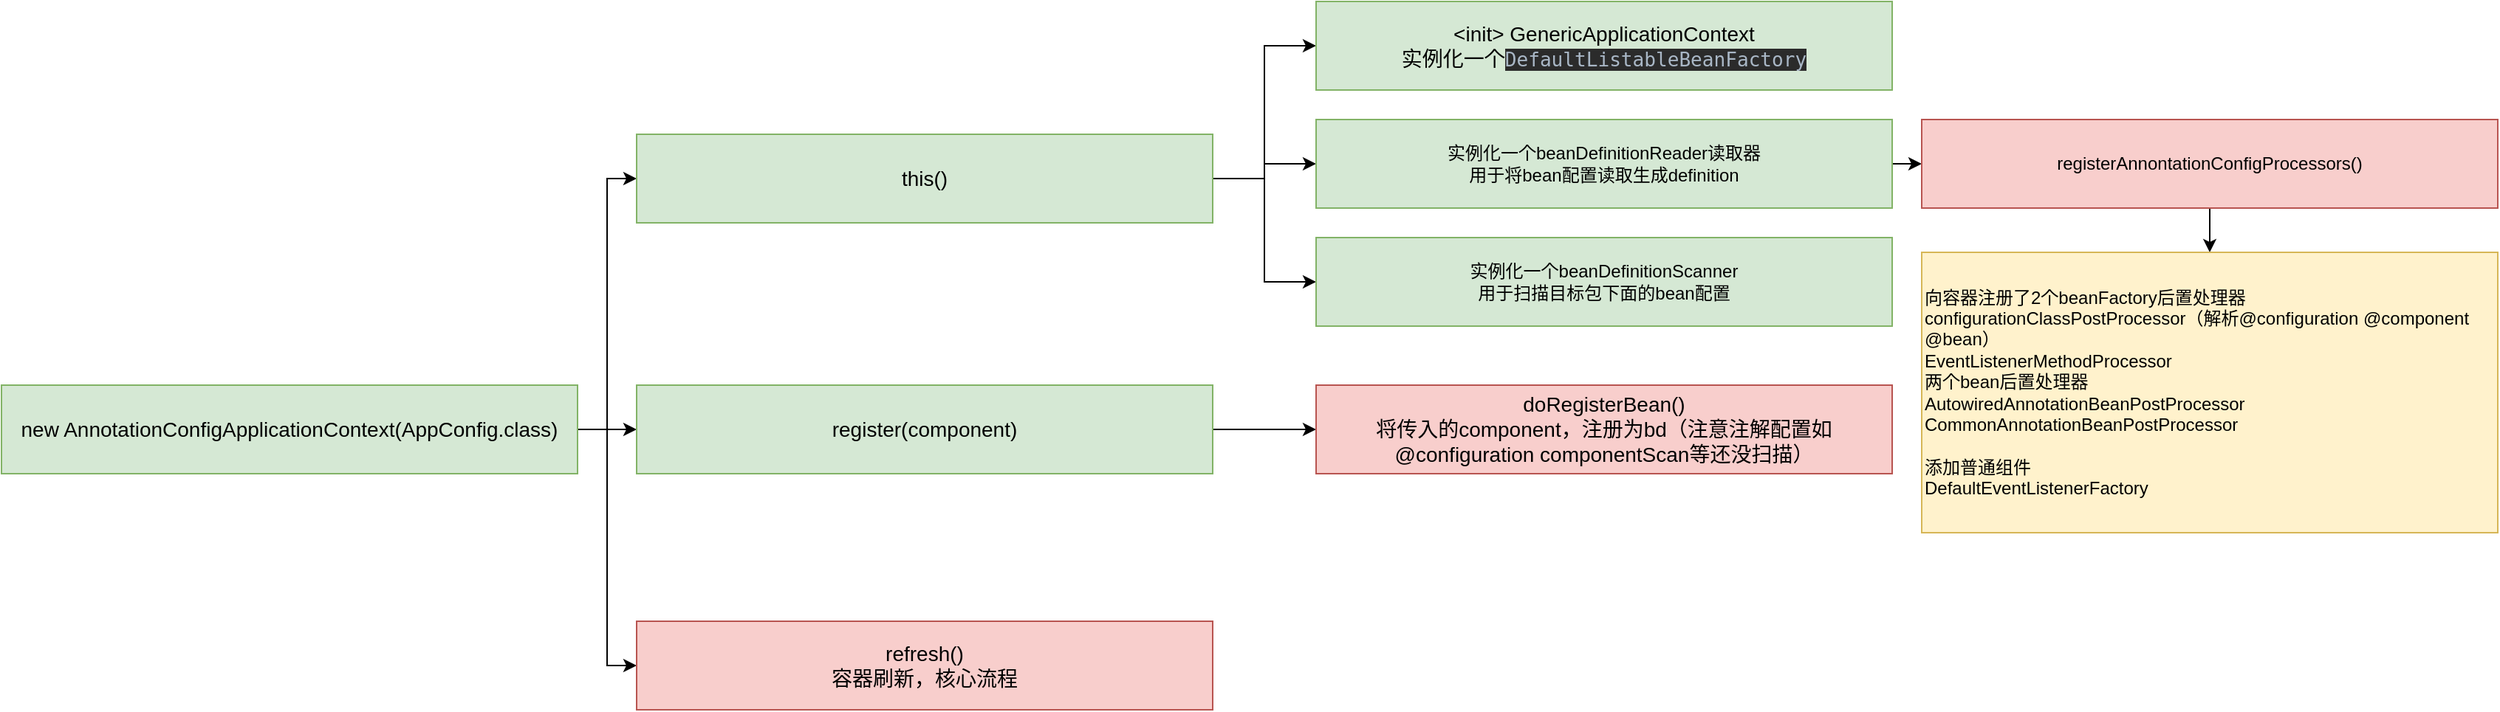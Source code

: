 <mxfile version="12.4.2" type="device" pages="4"><diagram id="pYMN3fsYN4N0WyHmOAev" name="容器启动-入口"><mxGraphModel dx="1086" dy="806" grid="1" gridSize="10" guides="1" tooltips="1" connect="1" arrows="1" fold="1" page="1" pageScale="1" pageWidth="1654" pageHeight="1169" math="0" shadow="0"><root><mxCell id="0"/><mxCell id="1" parent="0"/><mxCell id="NM5oHBz1n3kfvvqqsfkn-13" style="edgeStyle=orthogonalEdgeStyle;rounded=0;orthogonalLoop=1;jettySize=auto;html=1;exitX=1;exitY=0.5;exitDx=0;exitDy=0;entryX=0;entryY=0.5;entryDx=0;entryDy=0;" parent="1" source="NM5oHBz1n3kfvvqqsfkn-1" target="NM5oHBz1n3kfvvqqsfkn-5" edge="1"><mxGeometry relative="1" as="geometry"/></mxCell><mxCell id="NM5oHBz1n3kfvvqqsfkn-14" style="edgeStyle=orthogonalEdgeStyle;rounded=0;orthogonalLoop=1;jettySize=auto;html=1;exitX=1;exitY=0.5;exitDx=0;exitDy=0;entryX=0;entryY=0.5;entryDx=0;entryDy=0;" parent="1" source="NM5oHBz1n3kfvvqqsfkn-1" target="NM5oHBz1n3kfvvqqsfkn-2" edge="1"><mxGeometry relative="1" as="geometry"/></mxCell><mxCell id="NM5oHBz1n3kfvvqqsfkn-15" style="edgeStyle=orthogonalEdgeStyle;rounded=0;orthogonalLoop=1;jettySize=auto;html=1;exitX=1;exitY=0.5;exitDx=0;exitDy=0;entryX=0;entryY=0.5;entryDx=0;entryDy=0;" parent="1" source="NM5oHBz1n3kfvvqqsfkn-1" target="NM5oHBz1n3kfvvqqsfkn-6" edge="1"><mxGeometry relative="1" as="geometry"/></mxCell><mxCell id="NM5oHBz1n3kfvvqqsfkn-1" value="&lt;font style=&quot;font-size: 14px&quot;&gt;new AnnotationConfigApplicationContext(AppConfig.class)&lt;/font&gt;" style="rounded=0;whiteSpace=wrap;html=1;fillColor=#d5e8d4;strokeColor=#82b366;" parent="1" vertex="1"><mxGeometry x="10" y="280" width="390" height="60" as="geometry"/></mxCell><mxCell id="NM5oHBz1n3kfvvqqsfkn-17" style="edgeStyle=orthogonalEdgeStyle;rounded=0;orthogonalLoop=1;jettySize=auto;html=1;exitX=1;exitY=0.5;exitDx=0;exitDy=0;" parent="1" source="NM5oHBz1n3kfvvqqsfkn-2" target="NM5oHBz1n3kfvvqqsfkn-8" edge="1"><mxGeometry relative="1" as="geometry"/></mxCell><mxCell id="NM5oHBz1n3kfvvqqsfkn-18" style="edgeStyle=orthogonalEdgeStyle;rounded=0;orthogonalLoop=1;jettySize=auto;html=1;exitX=1;exitY=0.5;exitDx=0;exitDy=0;entryX=0;entryY=0.5;entryDx=0;entryDy=0;" parent="1" source="NM5oHBz1n3kfvvqqsfkn-2" target="NM5oHBz1n3kfvvqqsfkn-7" edge="1"><mxGeometry relative="1" as="geometry"/></mxCell><mxCell id="NM5oHBz1n3kfvvqqsfkn-19" style="edgeStyle=orthogonalEdgeStyle;rounded=0;orthogonalLoop=1;jettySize=auto;html=1;exitX=1;exitY=0.5;exitDx=0;exitDy=0;entryX=0;entryY=0.5;entryDx=0;entryDy=0;" parent="1" source="NM5oHBz1n3kfvvqqsfkn-2" target="NM5oHBz1n3kfvvqqsfkn-9" edge="1"><mxGeometry relative="1" as="geometry"/></mxCell><mxCell id="NM5oHBz1n3kfvvqqsfkn-2" value="&lt;font style=&quot;font-size: 14px&quot;&gt;this()&lt;br&gt;&lt;/font&gt;" style="rounded=0;whiteSpace=wrap;html=1;fillColor=#d5e8d4;strokeColor=#82b366;" parent="1" vertex="1"><mxGeometry x="440" y="110" width="390" height="60" as="geometry"/></mxCell><mxCell id="NM5oHBz1n3kfvvqqsfkn-20" style="edgeStyle=orthogonalEdgeStyle;rounded=0;orthogonalLoop=1;jettySize=auto;html=1;exitX=1;exitY=0.5;exitDx=0;exitDy=0;" parent="1" source="NM5oHBz1n3kfvvqqsfkn-5" target="NM5oHBz1n3kfvvqqsfkn-16" edge="1"><mxGeometry relative="1" as="geometry"/></mxCell><mxCell id="NM5oHBz1n3kfvvqqsfkn-5" value="&lt;font style=&quot;font-size: 14px&quot;&gt;register(component)&lt;br&gt;&lt;/font&gt;" style="rounded=0;whiteSpace=wrap;html=1;fillColor=#d5e8d4;strokeColor=#82b366;" parent="1" vertex="1"><mxGeometry x="440" y="280" width="390" height="60" as="geometry"/></mxCell><mxCell id="NM5oHBz1n3kfvvqqsfkn-6" value="&lt;font style=&quot;font-size: 14px&quot;&gt;refresh()&lt;br&gt;容器刷新，核心流程&lt;br&gt;&lt;/font&gt;" style="rounded=0;whiteSpace=wrap;html=1;fillColor=#f8cecc;strokeColor=#b85450;" parent="1" vertex="1"><mxGeometry x="440" y="440" width="390" height="60" as="geometry"/></mxCell><mxCell id="NM5oHBz1n3kfvvqqsfkn-7" value="&lt;font style=&quot;font-size: 14px&quot;&gt;&amp;lt;init&amp;gt; GenericApplicationContext &lt;br&gt;实例化一个&lt;/font&gt;&lt;span style=&quot;background-color: rgb(43 , 43 , 43) ; color: rgb(169 , 183 , 198) ; font-family: &amp;#34;jetbrains mono&amp;#34; , monospace ; font-size: 9.8pt&quot;&gt;DefaultListableBeanFactory&lt;/span&gt;" style="rounded=0;whiteSpace=wrap;html=1;fillColor=#d5e8d4;strokeColor=#82b366;" parent="1" vertex="1"><mxGeometry x="900" y="20" width="390" height="60" as="geometry"/></mxCell><mxCell id="NM5oHBz1n3kfvvqqsfkn-21" style="edgeStyle=orthogonalEdgeStyle;rounded=0;orthogonalLoop=1;jettySize=auto;html=1;exitX=1;exitY=0.5;exitDx=0;exitDy=0;entryX=0;entryY=0.5;entryDx=0;entryDy=0;" parent="1" source="NM5oHBz1n3kfvvqqsfkn-8" target="NM5oHBz1n3kfvvqqsfkn-10" edge="1"><mxGeometry relative="1" as="geometry"/></mxCell><mxCell id="NM5oHBz1n3kfvvqqsfkn-8" value="实例化一个beanDefinitionReader读取器&lt;br&gt;用于将bean配置读取生成definition" style="rounded=0;whiteSpace=wrap;html=1;fillColor=#d5e8d4;strokeColor=#82b366;" parent="1" vertex="1"><mxGeometry x="900" y="100" width="390" height="60" as="geometry"/></mxCell><mxCell id="NM5oHBz1n3kfvvqqsfkn-9" value="实例化一个beanDefinitionScanner&lt;br&gt;用于扫描目标包下面的bean配置" style="rounded=0;whiteSpace=wrap;html=1;fillColor=#d5e8d4;strokeColor=#82b366;" parent="1" vertex="1"><mxGeometry x="900" y="180" width="390" height="60" as="geometry"/></mxCell><mxCell id="NM5oHBz1n3kfvvqqsfkn-12" value="" style="edgeStyle=orthogonalEdgeStyle;rounded=0;orthogonalLoop=1;jettySize=auto;html=1;" parent="1" source="NM5oHBz1n3kfvvqqsfkn-10" target="NM5oHBz1n3kfvvqqsfkn-11" edge="1"><mxGeometry relative="1" as="geometry"/></mxCell><mxCell id="NM5oHBz1n3kfvvqqsfkn-10" value="registerAnnontationConfigProcessors()" style="rounded=0;whiteSpace=wrap;html=1;fillColor=#f8cecc;strokeColor=#b85450;" parent="1" vertex="1"><mxGeometry x="1310" y="100" width="390" height="60" as="geometry"/></mxCell><mxCell id="NM5oHBz1n3kfvvqqsfkn-11" value="向容器注册了2个beanFactory后置处理器&lt;br&gt;configurationClassPostProcessor（解析@configuration @component @bean）&lt;br&gt;EventListenerMethodProcessor&lt;br&gt;两个bean后置处理器&lt;br&gt;AutowiredAnnotationBeanPostProcessor&lt;br&gt;CommonAnnotationBeanPostProcessor&lt;br&gt;&lt;br&gt;添加普通组件&lt;br&gt;DefaultEventListenerFactory" style="rounded=0;whiteSpace=wrap;html=1;fillColor=#fff2cc;strokeColor=#d6b656;align=left;" parent="1" vertex="1"><mxGeometry x="1310" y="190" width="390" height="190" as="geometry"/></mxCell><mxCell id="NM5oHBz1n3kfvvqqsfkn-16" value="&lt;font style=&quot;font-size: 14px&quot;&gt;doRegisterBean()&lt;br&gt;将传入的component，注册为bd（注意注解配置如@configuration componentScan等还没扫描）&lt;br&gt;&lt;/font&gt;" style="rounded=0;whiteSpace=wrap;html=1;fillColor=#f8cecc;strokeColor=#b85450;" parent="1" vertex="1"><mxGeometry x="900" y="280" width="390" height="60" as="geometry"/></mxCell></root></mxGraphModel></diagram><diagram id="DjFJd9bGTJXpqnNMROrU" name="bean初始化"><mxGraphModel dx="1086" dy="806" grid="1" gridSize="10" guides="1" tooltips="1" connect="1" arrows="1" fold="1" page="1" pageScale="1" pageWidth="1169" pageHeight="827" math="0" shadow="0"><root><mxCell id="uM26ZJ2hv5CZQayb3F5K-0"/><mxCell id="uM26ZJ2hv5CZQayb3F5K-1" parent="uM26ZJ2hv5CZQayb3F5K-0"/><mxCell id="zNPEJACoETJBMyPjRI6F-11" value="" style="rounded=1;whiteSpace=wrap;html=1;fillColor=#EFF1F3;strokeColor=none;" parent="uM26ZJ2hv5CZQayb3F5K-1" vertex="1"><mxGeometry x="510" y="150" width="720" height="360" as="geometry"/></mxCell><mxCell id="uM26ZJ2hv5CZQayb3F5K-4" value="" style="edgeStyle=orthogonalEdgeStyle;rounded=1;orthogonalLoop=1;jettySize=auto;html=1;strokeColor=#696773;strokeWidth=2;" parent="uM26ZJ2hv5CZQayb3F5K-1" source="uM26ZJ2hv5CZQayb3F5K-2" target="uM26ZJ2hv5CZQayb3F5K-3" edge="1"><mxGeometry relative="1" as="geometry"/></mxCell><mxCell id="uM26ZJ2hv5CZQayb3F5K-2" value="&lt;font face=&quot;Courier New&quot; style=&quot;font-size: 14px&quot;&gt;getBean()&lt;/font&gt;" style="rounded=1;whiteSpace=wrap;html=1;strokeColor=none;fillColor=#95E1D3;shadow=1;" parent="uM26ZJ2hv5CZQayb3F5K-1" vertex="1"><mxGeometry x="300" y="100" width="120" height="60" as="geometry"/></mxCell><mxCell id="zNPEJACoETJBMyPjRI6F-3" style="edgeStyle=orthogonalEdgeStyle;rounded=1;orthogonalLoop=1;jettySize=auto;html=1;strokeColor=#696773;strokeWidth=2;" parent="uM26ZJ2hv5CZQayb3F5K-1" source="uM26ZJ2hv5CZQayb3F5K-3" target="zNPEJACoETJBMyPjRI6F-2" edge="1"><mxGeometry relative="1" as="geometry"/></mxCell><mxCell id="uM26ZJ2hv5CZQayb3F5K-3" value="doGetBean" style="rounded=1;whiteSpace=wrap;html=1;shadow=1;strokeColor=none;fillColor=#F8CECC;" parent="uM26ZJ2hv5CZQayb3F5K-1" vertex="1"><mxGeometry x="300" y="190" width="120" height="60" as="geometry"/></mxCell><mxCell id="zNPEJACoETJBMyPjRI6F-5" value="" style="edgeStyle=orthogonalEdgeStyle;rounded=1;orthogonalLoop=1;jettySize=auto;html=1;strokeColor=#696773;strokeWidth=2;" parent="uM26ZJ2hv5CZQayb3F5K-1" source="zNPEJACoETJBMyPjRI6F-2" target="zNPEJACoETJBMyPjRI6F-4" edge="1"><mxGeometry relative="1" as="geometry"/></mxCell><mxCell id="zNPEJACoETJBMyPjRI6F-2" value="&lt;font face=&quot;Courier New&quot;&gt;&lt;span style=&quot;white-space: normal&quot;&gt;getSingleton&lt;/span&gt;&lt;br style=&quot;white-space: normal&quot;&gt;&lt;span style=&quot;white-space: normal&quot;&gt;查找是否已经创建过&lt;/span&gt;&lt;/font&gt;" style="rhombus;whiteSpace=wrap;html=1;strokeColor=#000000;rounded=1;" parent="uM26ZJ2hv5CZQayb3F5K-1" vertex="1"><mxGeometry x="280" y="280" width="160" height="80" as="geometry"/></mxCell><mxCell id="zNPEJACoETJBMyPjRI6F-8" value="" style="edgeStyle=orthogonalEdgeStyle;rounded=1;orthogonalLoop=1;jettySize=auto;html=1;strokeColor=#696773;strokeWidth=2;" parent="uM26ZJ2hv5CZQayb3F5K-1" source="zNPEJACoETJBMyPjRI6F-4" target="zNPEJACoETJBMyPjRI6F-7" edge="1"><mxGeometry relative="1" as="geometry"/></mxCell><mxCell id="zNPEJACoETJBMyPjRI6F-4" value="&lt;font face=&quot;Courier New&quot;&gt;getSingleton&lt;br&gt;(beanName,createBean())&lt;/font&gt;" style="rounded=1;whiteSpace=wrap;html=1;fillColor=#ffe6cc;strokeColor=#d79b00;" parent="uM26ZJ2hv5CZQayb3F5K-1" vertex="1"><mxGeometry x="280" y="381" width="160" height="60" as="geometry"/></mxCell><mxCell id="zNPEJACoETJBMyPjRI6F-12" value="" style="edgeStyle=orthogonalEdgeStyle;rounded=1;orthogonalLoop=1;jettySize=auto;html=1;strokeWidth=2;strokeColor=#696773;" parent="uM26ZJ2hv5CZQayb3F5K-1" source="zNPEJACoETJBMyPjRI6F-7" target="zNPEJACoETJBMyPjRI6F-11" edge="1"><mxGeometry relative="1" as="geometry"/></mxCell><mxCell id="zNPEJACoETJBMyPjRI6F-7" value="&lt;font face=&quot;Courier New&quot;&gt;beforeSingletonCreation&lt;br&gt;设置状态为创建中&lt;/font&gt;" style="rounded=1;whiteSpace=wrap;html=1;shadow=1;" parent="uM26ZJ2hv5CZQayb3F5K-1" vertex="1"><mxGeometry x="280" y="470" width="160" height="60" as="geometry"/></mxCell><mxCell id="zNPEJACoETJBMyPjRI6F-15" value="" style="edgeStyle=orthogonalEdgeStyle;rounded=1;orthogonalLoop=1;jettySize=auto;html=1;strokeColor=#696773;strokeWidth=2;" parent="uM26ZJ2hv5CZQayb3F5K-1" source="zNPEJACoETJBMyPjRI6F-9" target="zNPEJACoETJBMyPjRI6F-14" edge="1"><mxGeometry relative="1" as="geometry"/></mxCell><mxCell id="zNPEJACoETJBMyPjRI6F-9" value="&lt;font face=&quot;Courier New&quot;&gt;InstantiationAwareBeanPostProcessor&lt;br&gt;实例化before调用&lt;/font&gt;" style="rounded=1;whiteSpace=wrap;html=1;shadow=1;" parent="uM26ZJ2hv5CZQayb3F5K-1" vertex="1"><mxGeometry x="530" y="180" width="220" height="40" as="geometry"/></mxCell><mxCell id="zNPEJACoETJBMyPjRI6F-17" value="" style="edgeStyle=orthogonalEdgeStyle;rounded=1;orthogonalLoop=1;jettySize=auto;html=1;strokeColor=#696773;strokeWidth=2;" parent="uM26ZJ2hv5CZQayb3F5K-1" source="zNPEJACoETJBMyPjRI6F-14" target="zNPEJACoETJBMyPjRI6F-16" edge="1"><mxGeometry relative="1" as="geometry"/></mxCell><mxCell id="zNPEJACoETJBMyPjRI6F-14" value="&lt;font face=&quot;Courier New&quot;&gt;doCreateBean&lt;/font&gt;" style="rounded=1;whiteSpace=wrap;html=1;shadow=1;" parent="uM26ZJ2hv5CZQayb3F5K-1" vertex="1"><mxGeometry x="530" y="240" width="220" height="40" as="geometry"/></mxCell><mxCell id="S4KTBILCvPMJsdAtGFYW-5" style="edgeStyle=orthogonalEdgeStyle;rounded=1;orthogonalLoop=1;jettySize=auto;html=1;entryX=0.5;entryY=0;entryDx=0;entryDy=0;strokeColor=#696773;strokeWidth=2;" parent="uM26ZJ2hv5CZQayb3F5K-1" source="zNPEJACoETJBMyPjRI6F-16" target="S4KTBILCvPMJsdAtGFYW-0" edge="1"><mxGeometry relative="1" as="geometry"/></mxCell><mxCell id="zNPEJACoETJBMyPjRI6F-16" value="&lt;font face=&quot;Courier New&quot;&gt;createBeanInstance&lt;br&gt;实例化，分配内存空间&lt;/font&gt;" style="rounded=1;whiteSpace=wrap;html=1;shadow=1;" parent="uM26ZJ2hv5CZQayb3F5K-1" vertex="1"><mxGeometry x="530" y="310" width="220" height="40" as="geometry"/></mxCell><mxCell id="zNPEJACoETJBMyPjRI6F-6" value="否" style="text;html=1;align=center;verticalAlign=middle;resizable=0;points=[];;autosize=1;" parent="uM26ZJ2hv5CZQayb3F5K-1" vertex="1"><mxGeometry x="390" y="350" width="30" height="20" as="geometry"/></mxCell><mxCell id="S4KTBILCvPMJsdAtGFYW-1" value="&lt;font face=&quot;Comic Sans MS&quot; style=&quot;font-size: 18px&quot;&gt;createBean&lt;/font&gt;" style="text;html=1;align=center;verticalAlign=middle;resizable=0;points=[];;autosize=1;" parent="uM26ZJ2hv5CZQayb3F5K-1" vertex="1"><mxGeometry x="655" y="141" width="110" height="20" as="geometry"/></mxCell><mxCell id="S4KTBILCvPMJsdAtGFYW-7" style="edgeStyle=orthogonalEdgeStyle;rounded=1;orthogonalLoop=1;jettySize=auto;html=1;exitX=0.5;exitY=1;exitDx=0;exitDy=0;strokeColor=#696773;strokeWidth=2;" parent="uM26ZJ2hv5CZQayb3F5K-1" source="S4KTBILCvPMJsdAtGFYW-0" target="S4KTBILCvPMJsdAtGFYW-6" edge="1"><mxGeometry relative="1" as="geometry"/></mxCell><mxCell id="S4KTBILCvPMJsdAtGFYW-10" style="edgeStyle=orthogonalEdgeStyle;rounded=0;orthogonalLoop=1;jettySize=auto;html=1;exitX=1;exitY=0.5;exitDx=0;exitDy=0;entryX=0.5;entryY=0;entryDx=0;entryDy=0;" parent="uM26ZJ2hv5CZQayb3F5K-1" source="S4KTBILCvPMJsdAtGFYW-0" target="S4KTBILCvPMJsdAtGFYW-8" edge="1"><mxGeometry relative="1" as="geometry"><Array as="points"><mxPoint x="760" y="160"/><mxPoint x="890" y="160"/></Array></mxGeometry></mxCell><mxCell id="S4KTBILCvPMJsdAtGFYW-0" value="单例&amp;amp;允许循环依赖&amp;amp;创建中" style="rhombus;whiteSpace=wrap;html=1;rounded=1;shadow=1;" parent="uM26ZJ2hv5CZQayb3F5K-1" vertex="1"><mxGeometry x="520" y="377" width="240" height="50" as="geometry"/></mxCell><mxCell id="S4KTBILCvPMJsdAtGFYW-11" style="edgeStyle=orthogonalEdgeStyle;rounded=1;orthogonalLoop=1;jettySize=auto;html=1;entryX=0.5;entryY=0;entryDx=0;entryDy=0;strokeColor=#696773;strokeWidth=2;" parent="uM26ZJ2hv5CZQayb3F5K-1" source="S4KTBILCvPMJsdAtGFYW-6" target="S4KTBILCvPMJsdAtGFYW-8" edge="1"><mxGeometry relative="1" as="geometry"><Array as="points"><mxPoint x="760" y="460"/><mxPoint x="760" y="160"/><mxPoint x="890" y="160"/></Array></mxGeometry></mxCell><mxCell id="S4KTBILCvPMJsdAtGFYW-6" value="放置到三级缓存" style="rounded=1;whiteSpace=wrap;html=1;shadow=1;" parent="uM26ZJ2hv5CZQayb3F5K-1" vertex="1"><mxGeometry x="530" y="440" width="220" height="40" as="geometry"/></mxCell><mxCell id="S4KTBILCvPMJsdAtGFYW-15" style="edgeStyle=orthogonalEdgeStyle;rounded=1;orthogonalLoop=1;jettySize=auto;html=1;exitX=0.5;exitY=1;exitDx=0;exitDy=0;entryX=0.5;entryY=0;entryDx=0;entryDy=0;strokeColor=#696773;strokeWidth=2;" parent="uM26ZJ2hv5CZQayb3F5K-1" source="S4KTBILCvPMJsdAtGFYW-8" target="S4KTBILCvPMJsdAtGFYW-12" edge="1"><mxGeometry relative="1" as="geometry"/></mxCell><mxCell id="S4KTBILCvPMJsdAtGFYW-8" value="&lt;font face=&quot;Courier New&quot;&gt;populateBean&lt;br&gt;属性注入(依赖注入)&lt;/font&gt;" style="rounded=1;whiteSpace=wrap;html=1;fillColor=#fff2cc;strokeColor=#d6b656;shadow=1;comic=1;" parent="uM26ZJ2hv5CZQayb3F5K-1" vertex="1"><mxGeometry x="780" y="180" width="220" height="40" as="geometry"/></mxCell><mxCell id="Brsr0SF8CHQPM2Bq_oM_-2" style="edgeStyle=orthogonalEdgeStyle;rounded=1;orthogonalLoop=1;jettySize=auto;html=1;exitX=0.5;exitY=1;exitDx=0;exitDy=0;entryX=0.5;entryY=0;entryDx=0;entryDy=0;strokeColor=#696773;strokeWidth=2;" parent="uM26ZJ2hv5CZQayb3F5K-1" source="S4KTBILCvPMJsdAtGFYW-12" target="S4KTBILCvPMJsdAtGFYW-16" edge="1"><mxGeometry relative="1" as="geometry"/></mxCell><mxCell id="S4KTBILCvPMJsdAtGFYW-12" value="&lt;font face=&quot;Courier New&quot;&gt;InstantiationAwareBeanPostProcessor&lt;br&gt;实例化after调用&lt;/font&gt;" style="rounded=1;whiteSpace=wrap;html=1;shadow=1;" parent="uM26ZJ2hv5CZQayb3F5K-1" vertex="1"><mxGeometry x="780" y="240" width="220" height="40" as="geometry"/></mxCell><mxCell id="Brsr0SF8CHQPM2Bq_oM_-3" style="edgeStyle=orthogonalEdgeStyle;rounded=1;orthogonalLoop=1;jettySize=auto;html=1;exitX=0.5;exitY=1;exitDx=0;exitDy=0;entryX=0.5;entryY=0;entryDx=0;entryDy=0;strokeColor=#696773;strokeWidth=2;" parent="uM26ZJ2hv5CZQayb3F5K-1" source="S4KTBILCvPMJsdAtGFYW-16" target="S4KTBILCvPMJsdAtGFYW-17" edge="1"><mxGeometry relative="1" as="geometry"/></mxCell><mxCell id="S4KTBILCvPMJsdAtGFYW-16" value="&lt;font face=&quot;Courier New&quot;&gt;AutowiredAnnotationBeanPostProcessor&lt;br&gt;#postProcessProperties&lt;br&gt;依赖注入(细化流程图，依赖注入)&lt;/font&gt;" style="rounded=1;whiteSpace=wrap;html=1;fillColor=#f8cecc;strokeColor=#b85450;shadow=1;" parent="uM26ZJ2hv5CZQayb3F5K-1" vertex="1"><mxGeometry x="780" y="300" width="220" height="40" as="geometry"/></mxCell><mxCell id="9megY2a3avM6N4znfFZf-0" style="edgeStyle=orthogonalEdgeStyle;rounded=1;orthogonalLoop=1;jettySize=auto;html=1;exitX=0.5;exitY=1;exitDx=0;exitDy=0;entryX=0.5;entryY=0;entryDx=0;entryDy=0;dashed=1;strokeColor=#696773;strokeWidth=2;" edge="1" parent="uM26ZJ2hv5CZQayb3F5K-1" source="S4KTBILCvPMJsdAtGFYW-17" target="S4KTBILCvPMJsdAtGFYW-18"><mxGeometry relative="1" as="geometry"/></mxCell><mxCell id="S4KTBILCvPMJsdAtGFYW-17" value="&lt;font face=&quot;Courier New&quot;&gt;initializeBean&lt;/font&gt;" style="rounded=1;whiteSpace=wrap;html=1;fillColor=#fff2cc;strokeColor=#d6b656;comic=1;shadow=1;" parent="uM26ZJ2hv5CZQayb3F5K-1" vertex="1"><mxGeometry x="780" y="360" width="220" height="40" as="geometry"/></mxCell><mxCell id="9megY2a3avM6N4znfFZf-1" style="edgeStyle=orthogonalEdgeStyle;rounded=1;orthogonalLoop=1;jettySize=auto;html=1;exitX=0.5;exitY=1;exitDx=0;exitDy=0;entryX=0.5;entryY=0;entryDx=0;entryDy=0;dashed=1;strokeColor=#696773;strokeWidth=2;" edge="1" parent="uM26ZJ2hv5CZQayb3F5K-1" source="S4KTBILCvPMJsdAtGFYW-18" target="S4KTBILCvPMJsdAtGFYW-19"><mxGeometry relative="1" as="geometry"/></mxCell><mxCell id="S4KTBILCvPMJsdAtGFYW-18" value="&lt;font face=&quot;Courier New&quot;&gt;postProcessBeforeInitialization&lt;br&gt;bbp的before&lt;/font&gt;" style="rounded=1;whiteSpace=wrap;html=1;shadow=1;" parent="uM26ZJ2hv5CZQayb3F5K-1" vertex="1"><mxGeometry x="780" y="410" width="220" height="40" as="geometry"/></mxCell><mxCell id="9megY2a3avM6N4znfFZf-2" style="edgeStyle=orthogonalEdgeStyle;rounded=1;orthogonalLoop=1;jettySize=auto;html=1;exitX=1;exitY=0.5;exitDx=0;exitDy=0;entryX=0.5;entryY=0;entryDx=0;entryDy=0;strokeColor=#696773;strokeWidth=2;" edge="1" parent="uM26ZJ2hv5CZQayb3F5K-1" source="S4KTBILCvPMJsdAtGFYW-19" target="S4KTBILCvPMJsdAtGFYW-20"><mxGeometry relative="1" as="geometry"><Array as="points"><mxPoint x="1010" y="490"/><mxPoint x="1010" y="160"/><mxPoint x="1120" y="160"/></Array></mxGeometry></mxCell><mxCell id="S4KTBILCvPMJsdAtGFYW-19" value="&lt;font face=&quot;Courier New&quot;&gt;调用对象的&amp;lt;init&amp;gt;&lt;/font&gt;" style="rounded=1;whiteSpace=wrap;html=1;shadow=1;" parent="uM26ZJ2hv5CZQayb3F5K-1" vertex="1"><mxGeometry x="780" y="470" width="220" height="40" as="geometry"/></mxCell><mxCell id="Brsr0SF8CHQPM2Bq_oM_-1" value="" style="edgeStyle=orthogonalEdgeStyle;rounded=1;orthogonalLoop=1;jettySize=auto;html=1;strokeColor=#696773;strokeWidth=2;" parent="uM26ZJ2hv5CZQayb3F5K-1" source="S4KTBILCvPMJsdAtGFYW-20" target="Brsr0SF8CHQPM2Bq_oM_-0" edge="1"><mxGeometry relative="1" as="geometry"/></mxCell><mxCell id="S4KTBILCvPMJsdAtGFYW-20" value="&lt;font face=&quot;Courier New&quot;&gt;postProcessAfterInitialization&lt;br&gt;bbp的after&lt;/font&gt;" style="rounded=1;whiteSpace=wrap;html=1;shadow=1;" parent="uM26ZJ2hv5CZQayb3F5K-1" vertex="1"><mxGeometry x="1010" y="180" width="220" height="40" as="geometry"/></mxCell><mxCell id="Brsr0SF8CHQPM2Bq_oM_-0" value="&lt;font face=&quot;Courier New&quot;&gt;addSingleton&lt;br&gt;添加到一级缓存，移除二三级里面的缓存&lt;/font&gt;" style="rounded=1;whiteSpace=wrap;html=1;shadow=1;" parent="uM26ZJ2hv5CZQayb3F5K-1" vertex="1"><mxGeometry x="1010" y="240" width="220" height="40" as="geometry"/></mxCell></root></mxGraphModel></diagram><diagram id="4JRdSMWInoxa9SPNkTK8" name="bean生命周期"><mxGraphModel dx="1086" dy="806" grid="1" gridSize="10" guides="1" tooltips="1" connect="1" arrows="1" fold="1" page="1" pageScale="1" pageWidth="1169" pageHeight="827" math="0" shadow="0"><root><mxCell id="PotaeT-94SFoZimRO215-0"/><mxCell id="PotaeT-94SFoZimRO215-1" parent="PotaeT-94SFoZimRO215-0"/><mxCell id="6Ll3mqM2pIyzprvriCUN-0" value="" style="rounded=1;whiteSpace=wrap;html=1;strokeColor=none;shadow=0;glass=0;comic=0;gradientColor=none;fontFamily=Courier New;fontColor=#FFFFFF;fillColor=#f4f1de;" vertex="1" parent="PotaeT-94SFoZimRO215-1"><mxGeometry x="375" width="390" height="700" as="geometry"/></mxCell><mxCell id="-RKv-yFlmaoiHUxmO1wg-2" value="" style="edgeStyle=orthogonalEdgeStyle;rounded=0;orthogonalLoop=1;jettySize=auto;html=1;strokeColor=#666666;strokeWidth=2;" parent="PotaeT-94SFoZimRO215-1" source="-RKv-yFlmaoiHUxmO1wg-0" target="-RKv-yFlmaoiHUxmO1wg-1" edge="1"><mxGeometry relative="1" as="geometry"/></mxCell><mxCell id="-RKv-yFlmaoiHUxmO1wg-0" value="&lt;font face=&quot;Courier New&quot;&gt;实例化(Instantiation)&lt;/font&gt;" style="rounded=1;whiteSpace=wrap;html=1;fillColor=#E07A5F;shadow=1;strokeColor=none;" parent="PotaeT-94SFoZimRO215-1" vertex="1"><mxGeometry x="510" y="170" width="120" height="60" as="geometry"/></mxCell><mxCell id="5BKL4aFTcIM71xtb57YE-1" value="" style="edgeStyle=orthogonalEdgeStyle;rounded=0;orthogonalLoop=1;jettySize=auto;html=1;strokeColor=#666666;strokeWidth=2;" parent="PotaeT-94SFoZimRO215-1" source="-RKv-yFlmaoiHUxmO1wg-1" target="5BKL4aFTcIM71xtb57YE-0" edge="1"><mxGeometry relative="1" as="geometry"/></mxCell><mxCell id="-RKv-yFlmaoiHUxmO1wg-1" value="&lt;font face=&quot;Courier New&quot;&gt;属性赋值populateBean&lt;/font&gt;" style="rounded=1;whiteSpace=wrap;html=1;shadow=1;strokeColor=none;fillColor=#E07A5F;" parent="PotaeT-94SFoZimRO215-1" vertex="1"><mxGeometry x="510" y="310" width="120" height="60" as="geometry"/></mxCell><mxCell id="5BKL4aFTcIM71xtb57YE-3" value="" style="edgeStyle=orthogonalEdgeStyle;rounded=0;orthogonalLoop=1;jettySize=auto;html=1;strokeColor=#666666;strokeWidth=2;" parent="PotaeT-94SFoZimRO215-1" source="5BKL4aFTcIM71xtb57YE-0" target="5BKL4aFTcIM71xtb57YE-2" edge="1"><mxGeometry relative="1" as="geometry"/></mxCell><mxCell id="5BKL4aFTcIM71xtb57YE-0" value="&lt;font face=&quot;Courier New&quot;&gt;初始化&lt;br&gt;initializeBean&lt;/font&gt;" style="rounded=1;whiteSpace=wrap;html=1;shadow=1;strokeColor=none;fillColor=#E07A5F;" parent="PotaeT-94SFoZimRO215-1" vertex="1"><mxGeometry x="510" y="450" width="120" height="60" as="geometry"/></mxCell><mxCell id="5BKL4aFTcIM71xtb57YE-2" value="&lt;font face=&quot;Courier New&quot;&gt;destroy&lt;/font&gt;" style="rounded=1;whiteSpace=wrap;html=1;shadow=1;strokeColor=none;fillColor=#3D405B;" parent="PotaeT-94SFoZimRO215-1" vertex="1"><mxGeometry x="510" y="590" width="120" height="60" as="geometry"/></mxCell><mxCell id="5BKL4aFTcIM71xtb57YE-5" style="edgeStyle=orthogonalEdgeStyle;rounded=0;orthogonalLoop=1;jettySize=auto;html=1;entryX=0.5;entryY=0;entryDx=0;entryDy=0;strokeWidth=2;strokeColor=#666666;" parent="PotaeT-94SFoZimRO215-1" source="5BKL4aFTcIM71xtb57YE-4" target="-RKv-yFlmaoiHUxmO1wg-0" edge="1"><mxGeometry relative="1" as="geometry"/></mxCell><mxCell id="5BKL4aFTcIM71xtb57YE-4" value="&lt;font face=&quot;Courier New&quot; style=&quot;font-size: 14px&quot;&gt;beanDefinition&lt;/font&gt;" style="rounded=1;whiteSpace=wrap;html=1;fillColor=#81B29A;strokeColor=none;shadow=1;" parent="PotaeT-94SFoZimRO215-1" vertex="1"><mxGeometry x="510" y="50" width="120" height="60" as="geometry"/></mxCell><mxCell id="z-4xTnLHUKSAFuXaXip9-0" style="edgeStyle=orthogonalEdgeStyle;rounded=1;orthogonalLoop=1;jettySize=auto;html=1;strokeWidth=2;strokeColor=#696773;dashed=1;exitX=0;exitY=0.5;exitDx=0;exitDy=0;" parent="PotaeT-94SFoZimRO215-1" source="5BKL4aFTcIM71xtb57YE-6" edge="1"><mxGeometry relative="1" as="geometry"><mxPoint x="570" y="140" as="targetPoint"/><Array as="points"><mxPoint x="800" y="210"/><mxPoint x="800" y="140"/></Array></mxGeometry></mxCell><mxCell id="z-4xTnLHUKSAFuXaXip9-1" style="edgeStyle=orthogonalEdgeStyle;rounded=1;orthogonalLoop=1;jettySize=auto;html=1;dashed=1;strokeColor=#696773;strokeWidth=2;exitX=0;exitY=0.5;exitDx=0;exitDy=0;" parent="PotaeT-94SFoZimRO215-1" source="5BKL4aFTcIM71xtb57YE-6" edge="1"><mxGeometry relative="1" as="geometry"><mxPoint x="570" y="270" as="targetPoint"/><Array as="points"><mxPoint x="800" y="210"/><mxPoint x="800" y="270"/></Array></mxGeometry></mxCell><mxCell id="5BKL4aFTcIM71xtb57YE-6" value="&lt;font face=&quot;Comic Sans MS&quot; style=&quot;font-size: 14px&quot;&gt;InstantiationAwareBeanPostProcessor&lt;br&gt;before/after&lt;/font&gt;" style="rounded=1;whiteSpace=wrap;html=1;shadow=1;strokeColor=none;fillColor=#F2CC8F;" parent="PotaeT-94SFoZimRO215-1" vertex="1"><mxGeometry x="840" y="180" width="250" height="60" as="geometry"/></mxCell><mxCell id="z-4xTnLHUKSAFuXaXip9-5" style="edgeStyle=orthogonalEdgeStyle;rounded=1;orthogonalLoop=1;jettySize=auto;html=1;exitX=0;exitY=0.5;exitDx=0;exitDy=0;dashed=1;strokeColor=#696773;strokeWidth=2;" parent="PotaeT-94SFoZimRO215-1" source="z-4xTnLHUKSAFuXaXip9-2" edge="1"><mxGeometry relative="1" as="geometry"><mxPoint x="570" y="420" as="targetPoint"/><Array as="points"><mxPoint x="800" y="480"/><mxPoint x="800" y="420"/></Array></mxGeometry></mxCell><mxCell id="z-4xTnLHUKSAFuXaXip9-6" style="edgeStyle=orthogonalEdgeStyle;rounded=1;orthogonalLoop=1;jettySize=auto;html=1;exitX=0;exitY=0.5;exitDx=0;exitDy=0;dashed=1;strokeColor=#696773;strokeWidth=2;" parent="PotaeT-94SFoZimRO215-1" source="z-4xTnLHUKSAFuXaXip9-2" edge="1"><mxGeometry relative="1" as="geometry"><mxPoint x="570" y="550" as="targetPoint"/><Array as="points"><mxPoint x="800" y="480"/><mxPoint x="800" y="550"/></Array></mxGeometry></mxCell><mxCell id="z-4xTnLHUKSAFuXaXip9-2" value="&lt;font face=&quot;Comic Sans MS&quot; style=&quot;font-size: 14px&quot;&gt;BeanPostProcessor&lt;br&gt;before/after&lt;/font&gt;" style="rounded=1;whiteSpace=wrap;html=1;shadow=1;strokeColor=none;fillColor=#F2CC8F;" parent="PotaeT-94SFoZimRO215-1" vertex="1"><mxGeometry x="840" y="450" width="250" height="60" as="geometry"/></mxCell><mxCell id="z-4xTnLHUKSAFuXaXip9-8" style="edgeStyle=orthogonalEdgeStyle;rounded=1;orthogonalLoop=1;jettySize=auto;html=1;exitX=1;exitY=0.5;exitDx=0;exitDy=0;dashed=1;strokeColor=#696773;strokeWidth=2;" parent="PotaeT-94SFoZimRO215-1" source="z-4xTnLHUKSAFuXaXip9-7" edge="1"><mxGeometry relative="1" as="geometry"><mxPoint x="570" y="430" as="targetPoint"/><Array as="points"><mxPoint x="350" y="430"/></Array></mxGeometry></mxCell><mxCell id="z-4xTnLHUKSAFuXaXip9-7" value="&lt;font face=&quot;Comic Sans MS&quot; style=&quot;font-size: 14px&quot;&gt;aware通知&lt;/font&gt;" style="rounded=1;whiteSpace=wrap;html=1;shadow=1;strokeColor=none;fillColor=#F2CC8F;" parent="PotaeT-94SFoZimRO215-1" vertex="1"><mxGeometry x="240" y="400" width="120" height="60" as="geometry"/></mxCell></root></mxGraphModel></diagram><diagram id="iPyIARqTda4xQ0dItrAc" name="第 4 页"><mxGraphModel dx="1422" dy="822" grid="1" gridSize="10" guides="1" tooltips="1" connect="1" arrows="1" fold="1" page="1" pageScale="1" pageWidth="1169" pageHeight="827" math="0" shadow="0"><root><mxCell id="YwTe8RqnUw6zypcZB641-0"/><mxCell id="YwTe8RqnUw6zypcZB641-1" parent="YwTe8RqnUw6zypcZB641-0"/></root></mxGraphModel></diagram></mxfile>
